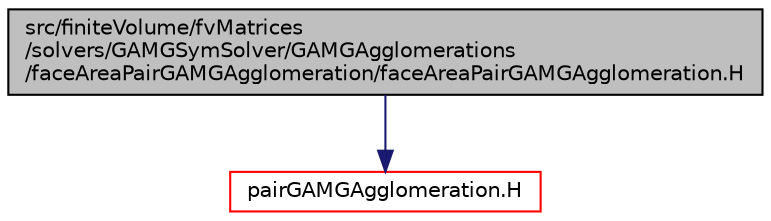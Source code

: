 digraph "src/finiteVolume/fvMatrices/solvers/GAMGSymSolver/GAMGAgglomerations/faceAreaPairGAMGAgglomeration/faceAreaPairGAMGAgglomeration.H"
{
  bgcolor="transparent";
  edge [fontname="Helvetica",fontsize="10",labelfontname="Helvetica",labelfontsize="10"];
  node [fontname="Helvetica",fontsize="10",shape=record];
  Node1 [label="src/finiteVolume/fvMatrices\l/solvers/GAMGSymSolver/GAMGAgglomerations\l/faceAreaPairGAMGAgglomeration/faceAreaPairGAMGAgglomeration.H",height=0.2,width=0.4,color="black", fillcolor="grey75", style="filled", fontcolor="black"];
  Node1 -> Node2 [color="midnightblue",fontsize="10",style="solid",fontname="Helvetica"];
  Node2 [label="pairGAMGAgglomeration.H",height=0.2,width=0.4,color="red",URL="$a08469.html"];
}
